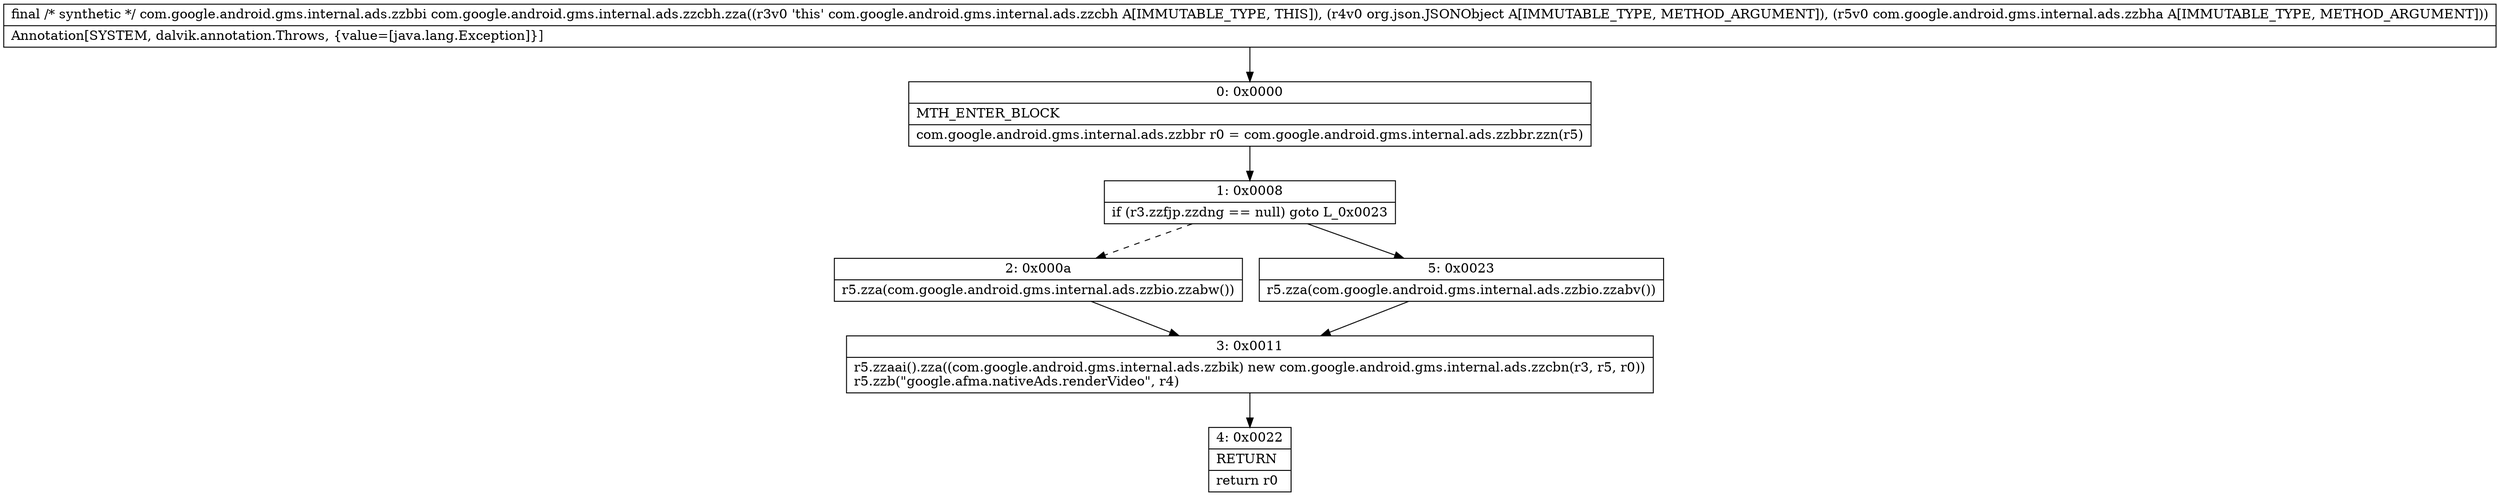 digraph "CFG forcom.google.android.gms.internal.ads.zzcbh.zza(Lorg\/json\/JSONObject;Lcom\/google\/android\/gms\/internal\/ads\/zzbha;)Lcom\/google\/android\/gms\/internal\/ads\/zzbbi;" {
Node_0 [shape=record,label="{0\:\ 0x0000|MTH_ENTER_BLOCK\l|com.google.android.gms.internal.ads.zzbbr r0 = com.google.android.gms.internal.ads.zzbbr.zzn(r5)\l}"];
Node_1 [shape=record,label="{1\:\ 0x0008|if (r3.zzfjp.zzdng == null) goto L_0x0023\l}"];
Node_2 [shape=record,label="{2\:\ 0x000a|r5.zza(com.google.android.gms.internal.ads.zzbio.zzabw())\l}"];
Node_3 [shape=record,label="{3\:\ 0x0011|r5.zzaai().zza((com.google.android.gms.internal.ads.zzbik) new com.google.android.gms.internal.ads.zzcbn(r3, r5, r0))\lr5.zzb(\"google.afma.nativeAds.renderVideo\", r4)\l}"];
Node_4 [shape=record,label="{4\:\ 0x0022|RETURN\l|return r0\l}"];
Node_5 [shape=record,label="{5\:\ 0x0023|r5.zza(com.google.android.gms.internal.ads.zzbio.zzabv())\l}"];
MethodNode[shape=record,label="{final \/* synthetic *\/ com.google.android.gms.internal.ads.zzbbi com.google.android.gms.internal.ads.zzcbh.zza((r3v0 'this' com.google.android.gms.internal.ads.zzcbh A[IMMUTABLE_TYPE, THIS]), (r4v0 org.json.JSONObject A[IMMUTABLE_TYPE, METHOD_ARGUMENT]), (r5v0 com.google.android.gms.internal.ads.zzbha A[IMMUTABLE_TYPE, METHOD_ARGUMENT]))  | Annotation[SYSTEM, dalvik.annotation.Throws, \{value=[java.lang.Exception]\}]\l}"];
MethodNode -> Node_0;
Node_0 -> Node_1;
Node_1 -> Node_2[style=dashed];
Node_1 -> Node_5;
Node_2 -> Node_3;
Node_3 -> Node_4;
Node_5 -> Node_3;
}

